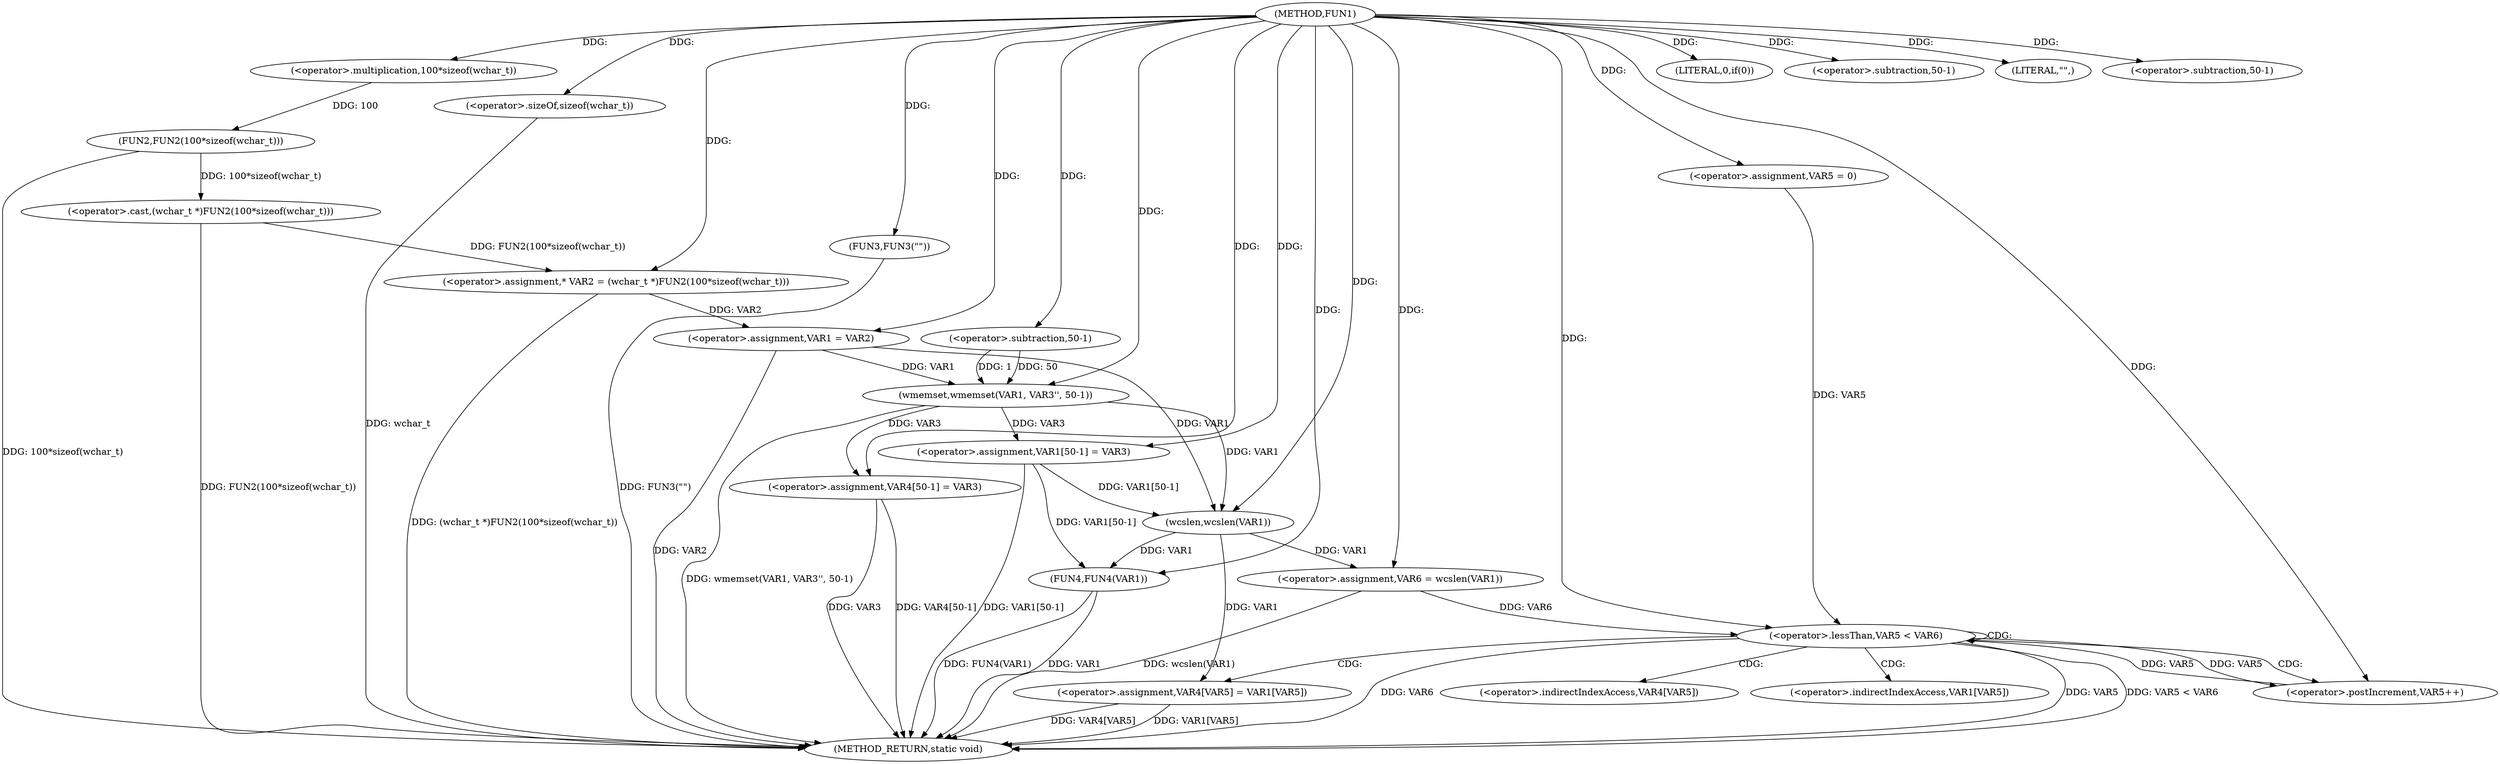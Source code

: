 digraph FUN1 {  
"1000100" [label = "(METHOD,FUN1)" ]
"1000170" [label = "(METHOD_RETURN,static void)" ]
"1000104" [label = "(<operator>.assignment,* VAR2 = (wchar_t *)FUN2(100*sizeof(wchar_t)))" ]
"1000106" [label = "(<operator>.cast,(wchar_t *)FUN2(100*sizeof(wchar_t)))" ]
"1000108" [label = "(FUN2,FUN2(100*sizeof(wchar_t)))" ]
"1000109" [label = "(<operator>.multiplication,100*sizeof(wchar_t))" ]
"1000111" [label = "(<operator>.sizeOf,sizeof(wchar_t))" ]
"1000113" [label = "(<operator>.assignment,VAR1 = VAR2)" ]
"1000117" [label = "(LITERAL,0,if(0))" ]
"1000119" [label = "(FUN3,FUN3(\"\"))" ]
"1000123" [label = "(wmemset,wmemset(VAR1, VAR3'', 50-1))" ]
"1000126" [label = "(<operator>.subtraction,50-1)" ]
"1000129" [label = "(<operator>.assignment,VAR1[50-1] = VAR3)" ]
"1000132" [label = "(<operator>.subtraction,50-1)" ]
"1000137" [label = "(LITERAL,\"\",)" ]
"1000140" [label = "(<operator>.assignment,VAR6 = wcslen(VAR1))" ]
"1000142" [label = "(wcslen,wcslen(VAR1))" ]
"1000145" [label = "(<operator>.assignment,VAR5 = 0)" ]
"1000148" [label = "(<operator>.lessThan,VAR5 < VAR6)" ]
"1000151" [label = "(<operator>.postIncrement,VAR5++)" ]
"1000154" [label = "(<operator>.assignment,VAR4[VAR5] = VAR1[VAR5])" ]
"1000161" [label = "(<operator>.assignment,VAR4[50-1] = VAR3)" ]
"1000164" [label = "(<operator>.subtraction,50-1)" ]
"1000168" [label = "(FUN4,FUN4(VAR1))" ]
"1000155" [label = "(<operator>.indirectIndexAccess,VAR4[VAR5])" ]
"1000158" [label = "(<operator>.indirectIndexAccess,VAR1[VAR5])" ]
  "1000140" -> "1000170"  [ label = "DDG: wcslen(VAR1)"] 
  "1000106" -> "1000170"  [ label = "DDG: FUN2(100*sizeof(wchar_t))"] 
  "1000168" -> "1000170"  [ label = "DDG: VAR1"] 
  "1000123" -> "1000170"  [ label = "DDG: wmemset(VAR1, VAR3'', 50-1)"] 
  "1000113" -> "1000170"  [ label = "DDG: VAR2"] 
  "1000111" -> "1000170"  [ label = "DDG: wchar_t"] 
  "1000148" -> "1000170"  [ label = "DDG: VAR6"] 
  "1000119" -> "1000170"  [ label = "DDG: FUN3(\"\")"] 
  "1000161" -> "1000170"  [ label = "DDG: VAR4[50-1]"] 
  "1000168" -> "1000170"  [ label = "DDG: FUN4(VAR1)"] 
  "1000129" -> "1000170"  [ label = "DDG: VAR1[50-1]"] 
  "1000154" -> "1000170"  [ label = "DDG: VAR4[VAR5]"] 
  "1000154" -> "1000170"  [ label = "DDG: VAR1[VAR5]"] 
  "1000161" -> "1000170"  [ label = "DDG: VAR3"] 
  "1000148" -> "1000170"  [ label = "DDG: VAR5"] 
  "1000148" -> "1000170"  [ label = "DDG: VAR5 < VAR6"] 
  "1000104" -> "1000170"  [ label = "DDG: (wchar_t *)FUN2(100*sizeof(wchar_t))"] 
  "1000108" -> "1000170"  [ label = "DDG: 100*sizeof(wchar_t)"] 
  "1000106" -> "1000104"  [ label = "DDG: FUN2(100*sizeof(wchar_t))"] 
  "1000100" -> "1000104"  [ label = "DDG: "] 
  "1000108" -> "1000106"  [ label = "DDG: 100*sizeof(wchar_t)"] 
  "1000109" -> "1000108"  [ label = "DDG: 100"] 
  "1000100" -> "1000109"  [ label = "DDG: "] 
  "1000100" -> "1000111"  [ label = "DDG: "] 
  "1000104" -> "1000113"  [ label = "DDG: VAR2"] 
  "1000100" -> "1000113"  [ label = "DDG: "] 
  "1000100" -> "1000117"  [ label = "DDG: "] 
  "1000100" -> "1000119"  [ label = "DDG: "] 
  "1000113" -> "1000123"  [ label = "DDG: VAR1"] 
  "1000100" -> "1000123"  [ label = "DDG: "] 
  "1000126" -> "1000123"  [ label = "DDG: 50"] 
  "1000126" -> "1000123"  [ label = "DDG: 1"] 
  "1000100" -> "1000126"  [ label = "DDG: "] 
  "1000123" -> "1000129"  [ label = "DDG: VAR3"] 
  "1000100" -> "1000129"  [ label = "DDG: "] 
  "1000100" -> "1000132"  [ label = "DDG: "] 
  "1000100" -> "1000137"  [ label = "DDG: "] 
  "1000142" -> "1000140"  [ label = "DDG: VAR1"] 
  "1000100" -> "1000140"  [ label = "DDG: "] 
  "1000129" -> "1000142"  [ label = "DDG: VAR1[50-1]"] 
  "1000113" -> "1000142"  [ label = "DDG: VAR1"] 
  "1000123" -> "1000142"  [ label = "DDG: VAR1"] 
  "1000100" -> "1000142"  [ label = "DDG: "] 
  "1000100" -> "1000145"  [ label = "DDG: "] 
  "1000151" -> "1000148"  [ label = "DDG: VAR5"] 
  "1000145" -> "1000148"  [ label = "DDG: VAR5"] 
  "1000100" -> "1000148"  [ label = "DDG: "] 
  "1000140" -> "1000148"  [ label = "DDG: VAR6"] 
  "1000148" -> "1000151"  [ label = "DDG: VAR5"] 
  "1000100" -> "1000151"  [ label = "DDG: "] 
  "1000142" -> "1000154"  [ label = "DDG: VAR1"] 
  "1000100" -> "1000161"  [ label = "DDG: "] 
  "1000123" -> "1000161"  [ label = "DDG: VAR3"] 
  "1000100" -> "1000164"  [ label = "DDG: "] 
  "1000129" -> "1000168"  [ label = "DDG: VAR1[50-1]"] 
  "1000142" -> "1000168"  [ label = "DDG: VAR1"] 
  "1000100" -> "1000168"  [ label = "DDG: "] 
  "1000148" -> "1000158"  [ label = "CDG: "] 
  "1000148" -> "1000155"  [ label = "CDG: "] 
  "1000148" -> "1000154"  [ label = "CDG: "] 
  "1000148" -> "1000151"  [ label = "CDG: "] 
  "1000148" -> "1000148"  [ label = "CDG: "] 
}
